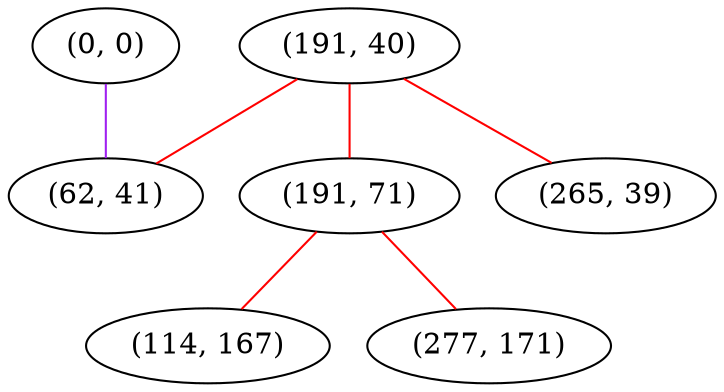 graph "" {
"(0, 0)";
"(191, 40)";
"(191, 71)";
"(62, 41)";
"(114, 167)";
"(277, 171)";
"(265, 39)";
"(0, 0)" -- "(62, 41)"  [color=purple, key=0, weight=4];
"(191, 40)" -- "(62, 41)"  [color=red, key=0, weight=1];
"(191, 40)" -- "(191, 71)"  [color=red, key=0, weight=1];
"(191, 40)" -- "(265, 39)"  [color=red, key=0, weight=1];
"(191, 71)" -- "(114, 167)"  [color=red, key=0, weight=1];
"(191, 71)" -- "(277, 171)"  [color=red, key=0, weight=1];
}
